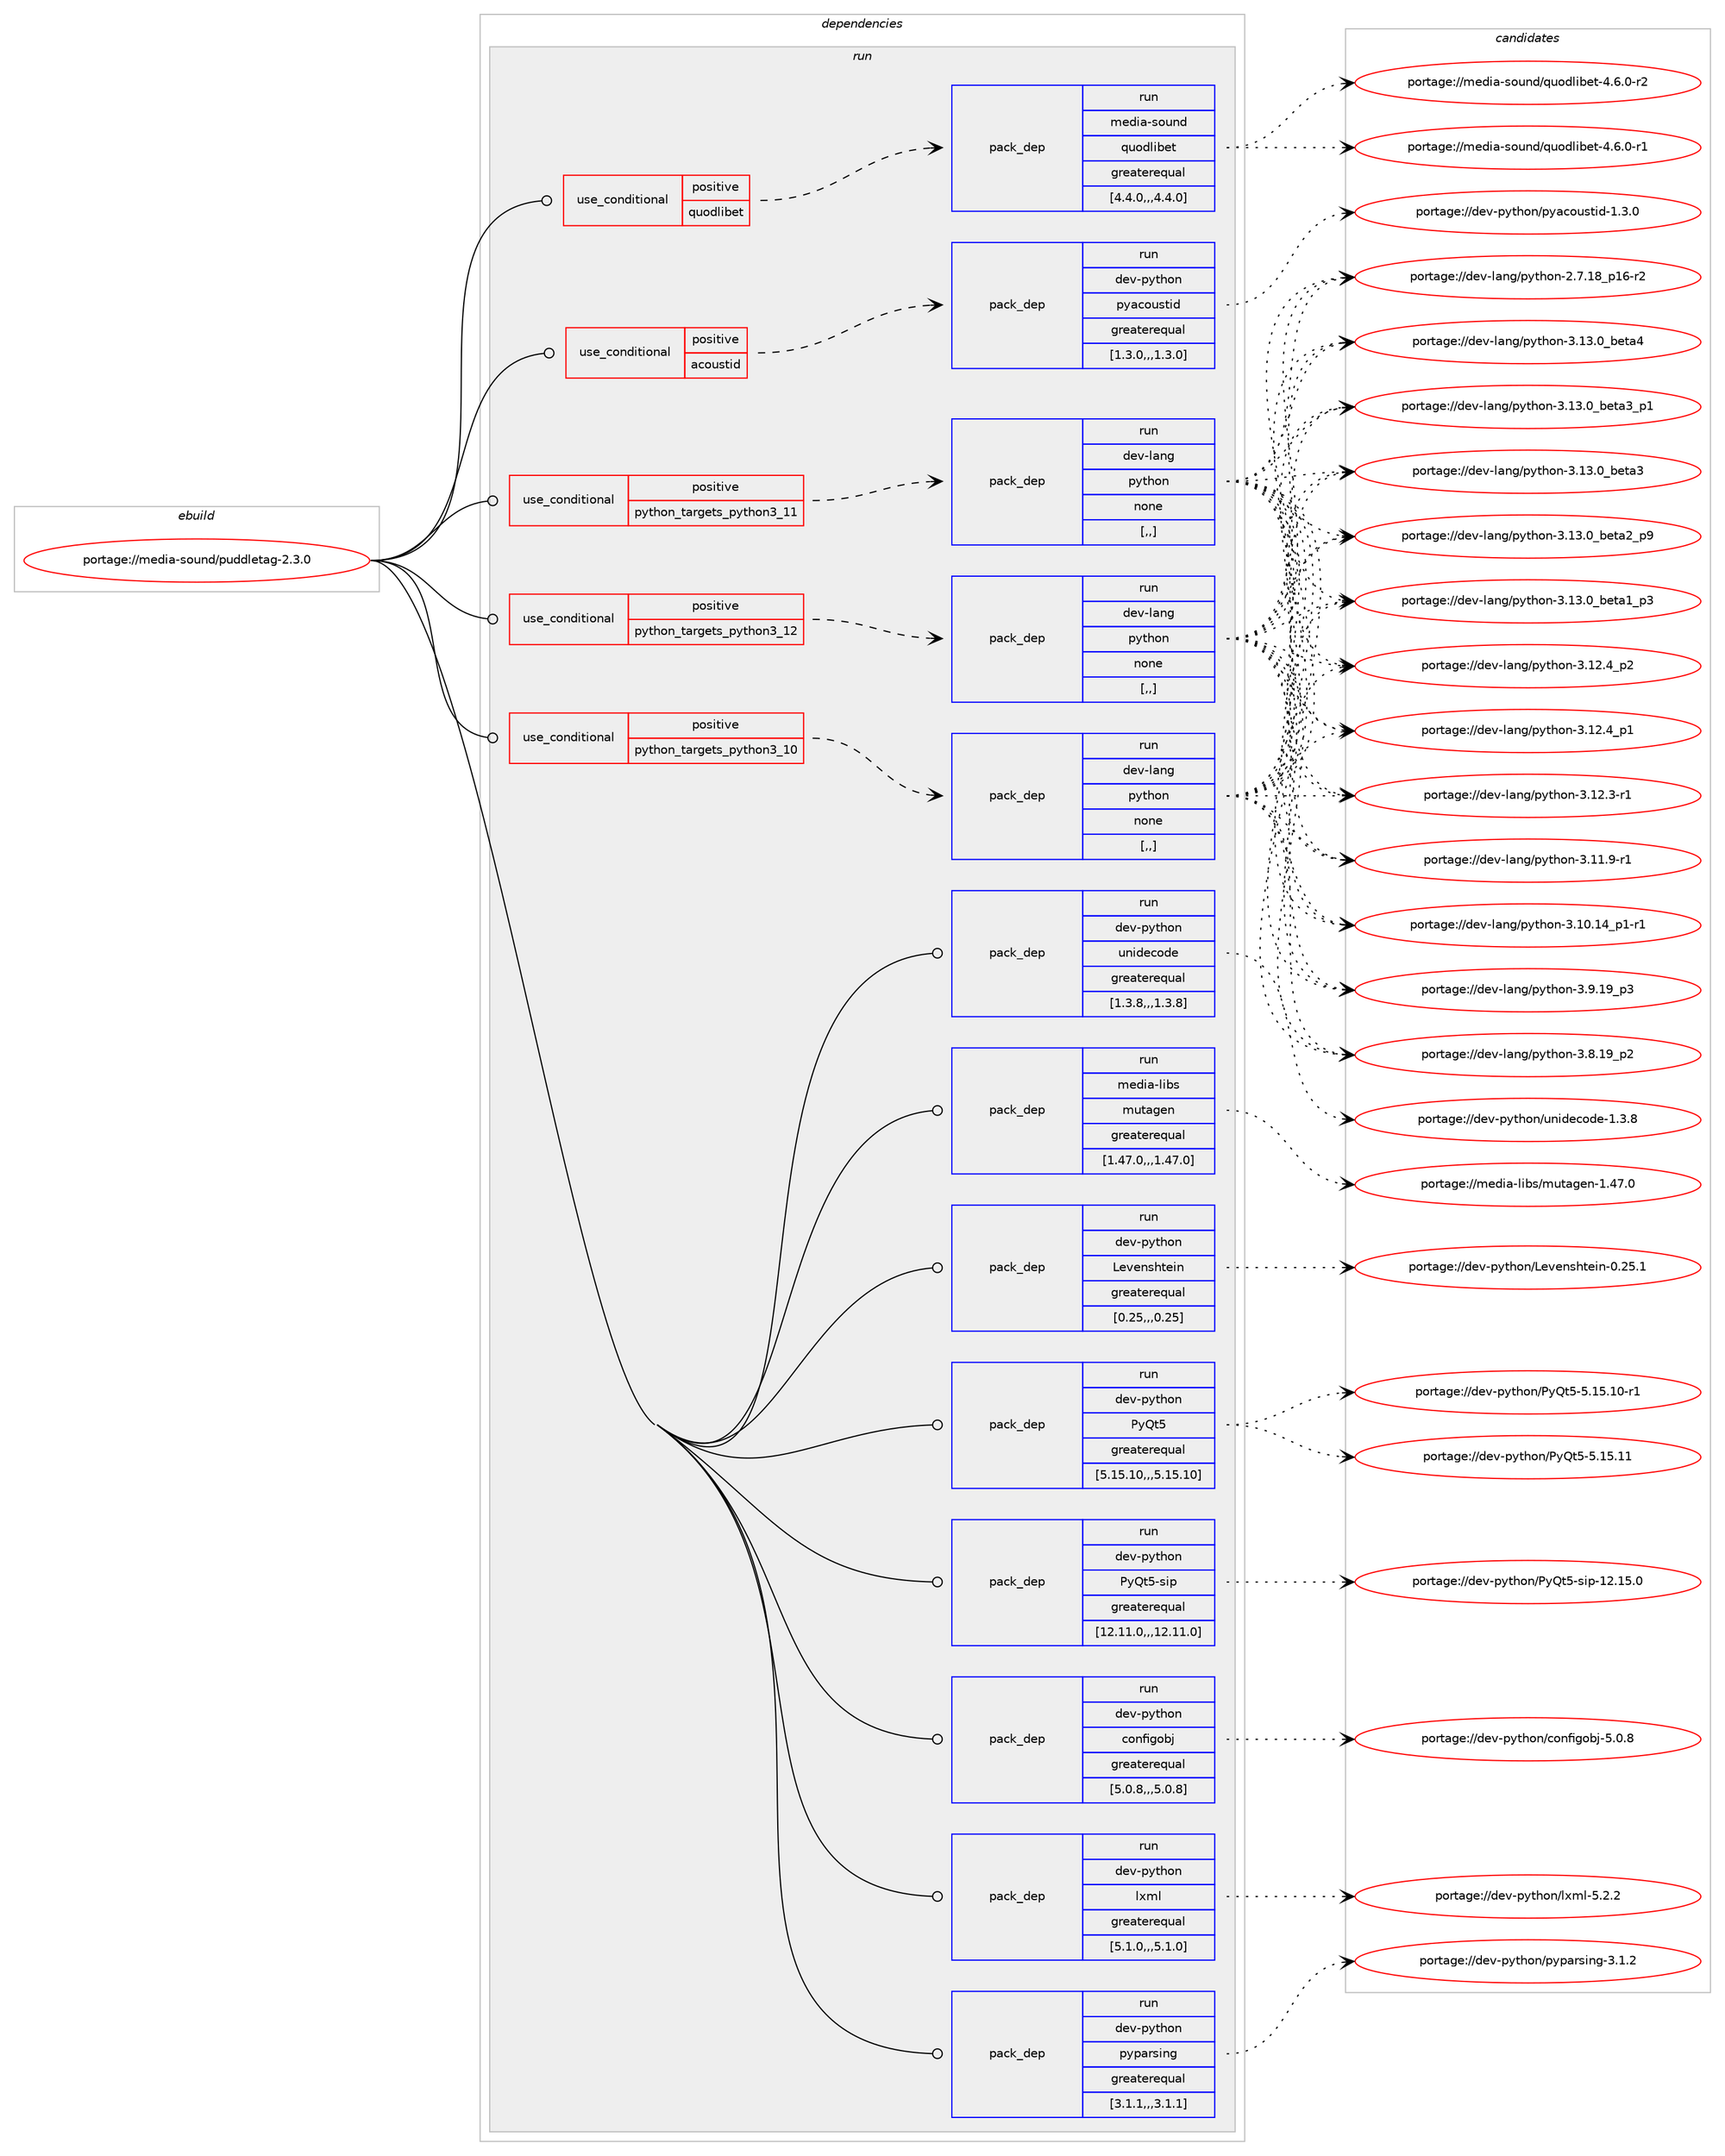 digraph prolog {

# *************
# Graph options
# *************

newrank=true;
concentrate=true;
compound=true;
graph [rankdir=LR,fontname=Helvetica,fontsize=10,ranksep=1.5];#, ranksep=2.5, nodesep=0.2];
edge  [arrowhead=vee];
node  [fontname=Helvetica,fontsize=10];

# **********
# The ebuild
# **********

subgraph cluster_leftcol {
color=gray;
label=<<i>ebuild</i>>;
id [label="portage://media-sound/puddletag-2.3.0", color=red, width=4, href="../media-sound/puddletag-2.3.0.svg"];
}

# ****************
# The dependencies
# ****************

subgraph cluster_midcol {
color=gray;
label=<<i>dependencies</i>>;
subgraph cluster_compile {
fillcolor="#eeeeee";
style=filled;
label=<<i>compile</i>>;
}
subgraph cluster_compileandrun {
fillcolor="#eeeeee";
style=filled;
label=<<i>compile and run</i>>;
}
subgraph cluster_run {
fillcolor="#eeeeee";
style=filled;
label=<<i>run</i>>;
subgraph cond80792 {
dependency318903 [label=<<TABLE BORDER="0" CELLBORDER="1" CELLSPACING="0" CELLPADDING="4"><TR><TD ROWSPAN="3" CELLPADDING="10">use_conditional</TD></TR><TR><TD>positive</TD></TR><TR><TD>acoustid</TD></TR></TABLE>>, shape=none, color=red];
subgraph pack235648 {
dependency318904 [label=<<TABLE BORDER="0" CELLBORDER="1" CELLSPACING="0" CELLPADDING="4" WIDTH="220"><TR><TD ROWSPAN="6" CELLPADDING="30">pack_dep</TD></TR><TR><TD WIDTH="110">run</TD></TR><TR><TD>dev-python</TD></TR><TR><TD>pyacoustid</TD></TR><TR><TD>greaterequal</TD></TR><TR><TD>[1.3.0,,,1.3.0]</TD></TR></TABLE>>, shape=none, color=blue];
}
dependency318903:e -> dependency318904:w [weight=20,style="dashed",arrowhead="vee"];
}
id:e -> dependency318903:w [weight=20,style="solid",arrowhead="odot"];
subgraph cond80793 {
dependency318905 [label=<<TABLE BORDER="0" CELLBORDER="1" CELLSPACING="0" CELLPADDING="4"><TR><TD ROWSPAN="3" CELLPADDING="10">use_conditional</TD></TR><TR><TD>positive</TD></TR><TR><TD>python_targets_python3_10</TD></TR></TABLE>>, shape=none, color=red];
subgraph pack235649 {
dependency318906 [label=<<TABLE BORDER="0" CELLBORDER="1" CELLSPACING="0" CELLPADDING="4" WIDTH="220"><TR><TD ROWSPAN="6" CELLPADDING="30">pack_dep</TD></TR><TR><TD WIDTH="110">run</TD></TR><TR><TD>dev-lang</TD></TR><TR><TD>python</TD></TR><TR><TD>none</TD></TR><TR><TD>[,,]</TD></TR></TABLE>>, shape=none, color=blue];
}
dependency318905:e -> dependency318906:w [weight=20,style="dashed",arrowhead="vee"];
}
id:e -> dependency318905:w [weight=20,style="solid",arrowhead="odot"];
subgraph cond80794 {
dependency318907 [label=<<TABLE BORDER="0" CELLBORDER="1" CELLSPACING="0" CELLPADDING="4"><TR><TD ROWSPAN="3" CELLPADDING="10">use_conditional</TD></TR><TR><TD>positive</TD></TR><TR><TD>python_targets_python3_11</TD></TR></TABLE>>, shape=none, color=red];
subgraph pack235650 {
dependency318908 [label=<<TABLE BORDER="0" CELLBORDER="1" CELLSPACING="0" CELLPADDING="4" WIDTH="220"><TR><TD ROWSPAN="6" CELLPADDING="30">pack_dep</TD></TR><TR><TD WIDTH="110">run</TD></TR><TR><TD>dev-lang</TD></TR><TR><TD>python</TD></TR><TR><TD>none</TD></TR><TR><TD>[,,]</TD></TR></TABLE>>, shape=none, color=blue];
}
dependency318907:e -> dependency318908:w [weight=20,style="dashed",arrowhead="vee"];
}
id:e -> dependency318907:w [weight=20,style="solid",arrowhead="odot"];
subgraph cond80795 {
dependency318909 [label=<<TABLE BORDER="0" CELLBORDER="1" CELLSPACING="0" CELLPADDING="4"><TR><TD ROWSPAN="3" CELLPADDING="10">use_conditional</TD></TR><TR><TD>positive</TD></TR><TR><TD>python_targets_python3_12</TD></TR></TABLE>>, shape=none, color=red];
subgraph pack235651 {
dependency318910 [label=<<TABLE BORDER="0" CELLBORDER="1" CELLSPACING="0" CELLPADDING="4" WIDTH="220"><TR><TD ROWSPAN="6" CELLPADDING="30">pack_dep</TD></TR><TR><TD WIDTH="110">run</TD></TR><TR><TD>dev-lang</TD></TR><TR><TD>python</TD></TR><TR><TD>none</TD></TR><TR><TD>[,,]</TD></TR></TABLE>>, shape=none, color=blue];
}
dependency318909:e -> dependency318910:w [weight=20,style="dashed",arrowhead="vee"];
}
id:e -> dependency318909:w [weight=20,style="solid",arrowhead="odot"];
subgraph cond80796 {
dependency318911 [label=<<TABLE BORDER="0" CELLBORDER="1" CELLSPACING="0" CELLPADDING="4"><TR><TD ROWSPAN="3" CELLPADDING="10">use_conditional</TD></TR><TR><TD>positive</TD></TR><TR><TD>quodlibet</TD></TR></TABLE>>, shape=none, color=red];
subgraph pack235652 {
dependency318912 [label=<<TABLE BORDER="0" CELLBORDER="1" CELLSPACING="0" CELLPADDING="4" WIDTH="220"><TR><TD ROWSPAN="6" CELLPADDING="30">pack_dep</TD></TR><TR><TD WIDTH="110">run</TD></TR><TR><TD>media-sound</TD></TR><TR><TD>quodlibet</TD></TR><TR><TD>greaterequal</TD></TR><TR><TD>[4.4.0,,,4.4.0]</TD></TR></TABLE>>, shape=none, color=blue];
}
dependency318911:e -> dependency318912:w [weight=20,style="dashed",arrowhead="vee"];
}
id:e -> dependency318911:w [weight=20,style="solid",arrowhead="odot"];
subgraph pack235653 {
dependency318913 [label=<<TABLE BORDER="0" CELLBORDER="1" CELLSPACING="0" CELLPADDING="4" WIDTH="220"><TR><TD ROWSPAN="6" CELLPADDING="30">pack_dep</TD></TR><TR><TD WIDTH="110">run</TD></TR><TR><TD>dev-python</TD></TR><TR><TD>Levenshtein</TD></TR><TR><TD>greaterequal</TD></TR><TR><TD>[0.25,,,0.25]</TD></TR></TABLE>>, shape=none, color=blue];
}
id:e -> dependency318913:w [weight=20,style="solid",arrowhead="odot"];
subgraph pack235654 {
dependency318914 [label=<<TABLE BORDER="0" CELLBORDER="1" CELLSPACING="0" CELLPADDING="4" WIDTH="220"><TR><TD ROWSPAN="6" CELLPADDING="30">pack_dep</TD></TR><TR><TD WIDTH="110">run</TD></TR><TR><TD>dev-python</TD></TR><TR><TD>PyQt5</TD></TR><TR><TD>greaterequal</TD></TR><TR><TD>[5.15.10,,,5.15.10]</TD></TR></TABLE>>, shape=none, color=blue];
}
id:e -> dependency318914:w [weight=20,style="solid",arrowhead="odot"];
subgraph pack235655 {
dependency318915 [label=<<TABLE BORDER="0" CELLBORDER="1" CELLSPACING="0" CELLPADDING="4" WIDTH="220"><TR><TD ROWSPAN="6" CELLPADDING="30">pack_dep</TD></TR><TR><TD WIDTH="110">run</TD></TR><TR><TD>dev-python</TD></TR><TR><TD>PyQt5-sip</TD></TR><TR><TD>greaterequal</TD></TR><TR><TD>[12.11.0,,,12.11.0]</TD></TR></TABLE>>, shape=none, color=blue];
}
id:e -> dependency318915:w [weight=20,style="solid",arrowhead="odot"];
subgraph pack235656 {
dependency318916 [label=<<TABLE BORDER="0" CELLBORDER="1" CELLSPACING="0" CELLPADDING="4" WIDTH="220"><TR><TD ROWSPAN="6" CELLPADDING="30">pack_dep</TD></TR><TR><TD WIDTH="110">run</TD></TR><TR><TD>dev-python</TD></TR><TR><TD>configobj</TD></TR><TR><TD>greaterequal</TD></TR><TR><TD>[5.0.8,,,5.0.8]</TD></TR></TABLE>>, shape=none, color=blue];
}
id:e -> dependency318916:w [weight=20,style="solid",arrowhead="odot"];
subgraph pack235657 {
dependency318917 [label=<<TABLE BORDER="0" CELLBORDER="1" CELLSPACING="0" CELLPADDING="4" WIDTH="220"><TR><TD ROWSPAN="6" CELLPADDING="30">pack_dep</TD></TR><TR><TD WIDTH="110">run</TD></TR><TR><TD>dev-python</TD></TR><TR><TD>lxml</TD></TR><TR><TD>greaterequal</TD></TR><TR><TD>[5.1.0,,,5.1.0]</TD></TR></TABLE>>, shape=none, color=blue];
}
id:e -> dependency318917:w [weight=20,style="solid",arrowhead="odot"];
subgraph pack235658 {
dependency318918 [label=<<TABLE BORDER="0" CELLBORDER="1" CELLSPACING="0" CELLPADDING="4" WIDTH="220"><TR><TD ROWSPAN="6" CELLPADDING="30">pack_dep</TD></TR><TR><TD WIDTH="110">run</TD></TR><TR><TD>dev-python</TD></TR><TR><TD>pyparsing</TD></TR><TR><TD>greaterequal</TD></TR><TR><TD>[3.1.1,,,3.1.1]</TD></TR></TABLE>>, shape=none, color=blue];
}
id:e -> dependency318918:w [weight=20,style="solid",arrowhead="odot"];
subgraph pack235659 {
dependency318919 [label=<<TABLE BORDER="0" CELLBORDER="1" CELLSPACING="0" CELLPADDING="4" WIDTH="220"><TR><TD ROWSPAN="6" CELLPADDING="30">pack_dep</TD></TR><TR><TD WIDTH="110">run</TD></TR><TR><TD>dev-python</TD></TR><TR><TD>unidecode</TD></TR><TR><TD>greaterequal</TD></TR><TR><TD>[1.3.8,,,1.3.8]</TD></TR></TABLE>>, shape=none, color=blue];
}
id:e -> dependency318919:w [weight=20,style="solid",arrowhead="odot"];
subgraph pack235660 {
dependency318920 [label=<<TABLE BORDER="0" CELLBORDER="1" CELLSPACING="0" CELLPADDING="4" WIDTH="220"><TR><TD ROWSPAN="6" CELLPADDING="30">pack_dep</TD></TR><TR><TD WIDTH="110">run</TD></TR><TR><TD>media-libs</TD></TR><TR><TD>mutagen</TD></TR><TR><TD>greaterequal</TD></TR><TR><TD>[1.47.0,,,1.47.0]</TD></TR></TABLE>>, shape=none, color=blue];
}
id:e -> dependency318920:w [weight=20,style="solid",arrowhead="odot"];
}
}

# **************
# The candidates
# **************

subgraph cluster_choices {
rank=same;
color=gray;
label=<<i>candidates</i>>;

subgraph choice235648 {
color=black;
nodesep=1;
choice10010111845112121116104111110471121219799111117115116105100454946514648 [label="portage://dev-python/pyacoustid-1.3.0", color=red, width=4,href="../dev-python/pyacoustid-1.3.0.svg"];
dependency318904:e -> choice10010111845112121116104111110471121219799111117115116105100454946514648:w [style=dotted,weight="100"];
}
subgraph choice235649 {
color=black;
nodesep=1;
choice1001011184510897110103471121211161041111104551464951464895981011169752 [label="portage://dev-lang/python-3.13.0_beta4", color=red, width=4,href="../dev-lang/python-3.13.0_beta4.svg"];
choice10010111845108971101034711212111610411111045514649514648959810111697519511249 [label="portage://dev-lang/python-3.13.0_beta3_p1", color=red, width=4,href="../dev-lang/python-3.13.0_beta3_p1.svg"];
choice1001011184510897110103471121211161041111104551464951464895981011169751 [label="portage://dev-lang/python-3.13.0_beta3", color=red, width=4,href="../dev-lang/python-3.13.0_beta3.svg"];
choice10010111845108971101034711212111610411111045514649514648959810111697509511257 [label="portage://dev-lang/python-3.13.0_beta2_p9", color=red, width=4,href="../dev-lang/python-3.13.0_beta2_p9.svg"];
choice10010111845108971101034711212111610411111045514649514648959810111697499511251 [label="portage://dev-lang/python-3.13.0_beta1_p3", color=red, width=4,href="../dev-lang/python-3.13.0_beta1_p3.svg"];
choice100101118451089711010347112121116104111110455146495046529511250 [label="portage://dev-lang/python-3.12.4_p2", color=red, width=4,href="../dev-lang/python-3.12.4_p2.svg"];
choice100101118451089711010347112121116104111110455146495046529511249 [label="portage://dev-lang/python-3.12.4_p1", color=red, width=4,href="../dev-lang/python-3.12.4_p1.svg"];
choice100101118451089711010347112121116104111110455146495046514511449 [label="portage://dev-lang/python-3.12.3-r1", color=red, width=4,href="../dev-lang/python-3.12.3-r1.svg"];
choice100101118451089711010347112121116104111110455146494946574511449 [label="portage://dev-lang/python-3.11.9-r1", color=red, width=4,href="../dev-lang/python-3.11.9-r1.svg"];
choice100101118451089711010347112121116104111110455146494846495295112494511449 [label="portage://dev-lang/python-3.10.14_p1-r1", color=red, width=4,href="../dev-lang/python-3.10.14_p1-r1.svg"];
choice100101118451089711010347112121116104111110455146574649579511251 [label="portage://dev-lang/python-3.9.19_p3", color=red, width=4,href="../dev-lang/python-3.9.19_p3.svg"];
choice100101118451089711010347112121116104111110455146564649579511250 [label="portage://dev-lang/python-3.8.19_p2", color=red, width=4,href="../dev-lang/python-3.8.19_p2.svg"];
choice100101118451089711010347112121116104111110455046554649569511249544511450 [label="portage://dev-lang/python-2.7.18_p16-r2", color=red, width=4,href="../dev-lang/python-2.7.18_p16-r2.svg"];
dependency318906:e -> choice1001011184510897110103471121211161041111104551464951464895981011169752:w [style=dotted,weight="100"];
dependency318906:e -> choice10010111845108971101034711212111610411111045514649514648959810111697519511249:w [style=dotted,weight="100"];
dependency318906:e -> choice1001011184510897110103471121211161041111104551464951464895981011169751:w [style=dotted,weight="100"];
dependency318906:e -> choice10010111845108971101034711212111610411111045514649514648959810111697509511257:w [style=dotted,weight="100"];
dependency318906:e -> choice10010111845108971101034711212111610411111045514649514648959810111697499511251:w [style=dotted,weight="100"];
dependency318906:e -> choice100101118451089711010347112121116104111110455146495046529511250:w [style=dotted,weight="100"];
dependency318906:e -> choice100101118451089711010347112121116104111110455146495046529511249:w [style=dotted,weight="100"];
dependency318906:e -> choice100101118451089711010347112121116104111110455146495046514511449:w [style=dotted,weight="100"];
dependency318906:e -> choice100101118451089711010347112121116104111110455146494946574511449:w [style=dotted,weight="100"];
dependency318906:e -> choice100101118451089711010347112121116104111110455146494846495295112494511449:w [style=dotted,weight="100"];
dependency318906:e -> choice100101118451089711010347112121116104111110455146574649579511251:w [style=dotted,weight="100"];
dependency318906:e -> choice100101118451089711010347112121116104111110455146564649579511250:w [style=dotted,weight="100"];
dependency318906:e -> choice100101118451089711010347112121116104111110455046554649569511249544511450:w [style=dotted,weight="100"];
}
subgraph choice235650 {
color=black;
nodesep=1;
choice1001011184510897110103471121211161041111104551464951464895981011169752 [label="portage://dev-lang/python-3.13.0_beta4", color=red, width=4,href="../dev-lang/python-3.13.0_beta4.svg"];
choice10010111845108971101034711212111610411111045514649514648959810111697519511249 [label="portage://dev-lang/python-3.13.0_beta3_p1", color=red, width=4,href="../dev-lang/python-3.13.0_beta3_p1.svg"];
choice1001011184510897110103471121211161041111104551464951464895981011169751 [label="portage://dev-lang/python-3.13.0_beta3", color=red, width=4,href="../dev-lang/python-3.13.0_beta3.svg"];
choice10010111845108971101034711212111610411111045514649514648959810111697509511257 [label="portage://dev-lang/python-3.13.0_beta2_p9", color=red, width=4,href="../dev-lang/python-3.13.0_beta2_p9.svg"];
choice10010111845108971101034711212111610411111045514649514648959810111697499511251 [label="portage://dev-lang/python-3.13.0_beta1_p3", color=red, width=4,href="../dev-lang/python-3.13.0_beta1_p3.svg"];
choice100101118451089711010347112121116104111110455146495046529511250 [label="portage://dev-lang/python-3.12.4_p2", color=red, width=4,href="../dev-lang/python-3.12.4_p2.svg"];
choice100101118451089711010347112121116104111110455146495046529511249 [label="portage://dev-lang/python-3.12.4_p1", color=red, width=4,href="../dev-lang/python-3.12.4_p1.svg"];
choice100101118451089711010347112121116104111110455146495046514511449 [label="portage://dev-lang/python-3.12.3-r1", color=red, width=4,href="../dev-lang/python-3.12.3-r1.svg"];
choice100101118451089711010347112121116104111110455146494946574511449 [label="portage://dev-lang/python-3.11.9-r1", color=red, width=4,href="../dev-lang/python-3.11.9-r1.svg"];
choice100101118451089711010347112121116104111110455146494846495295112494511449 [label="portage://dev-lang/python-3.10.14_p1-r1", color=red, width=4,href="../dev-lang/python-3.10.14_p1-r1.svg"];
choice100101118451089711010347112121116104111110455146574649579511251 [label="portage://dev-lang/python-3.9.19_p3", color=red, width=4,href="../dev-lang/python-3.9.19_p3.svg"];
choice100101118451089711010347112121116104111110455146564649579511250 [label="portage://dev-lang/python-3.8.19_p2", color=red, width=4,href="../dev-lang/python-3.8.19_p2.svg"];
choice100101118451089711010347112121116104111110455046554649569511249544511450 [label="portage://dev-lang/python-2.7.18_p16-r2", color=red, width=4,href="../dev-lang/python-2.7.18_p16-r2.svg"];
dependency318908:e -> choice1001011184510897110103471121211161041111104551464951464895981011169752:w [style=dotted,weight="100"];
dependency318908:e -> choice10010111845108971101034711212111610411111045514649514648959810111697519511249:w [style=dotted,weight="100"];
dependency318908:e -> choice1001011184510897110103471121211161041111104551464951464895981011169751:w [style=dotted,weight="100"];
dependency318908:e -> choice10010111845108971101034711212111610411111045514649514648959810111697509511257:w [style=dotted,weight="100"];
dependency318908:e -> choice10010111845108971101034711212111610411111045514649514648959810111697499511251:w [style=dotted,weight="100"];
dependency318908:e -> choice100101118451089711010347112121116104111110455146495046529511250:w [style=dotted,weight="100"];
dependency318908:e -> choice100101118451089711010347112121116104111110455146495046529511249:w [style=dotted,weight="100"];
dependency318908:e -> choice100101118451089711010347112121116104111110455146495046514511449:w [style=dotted,weight="100"];
dependency318908:e -> choice100101118451089711010347112121116104111110455146494946574511449:w [style=dotted,weight="100"];
dependency318908:e -> choice100101118451089711010347112121116104111110455146494846495295112494511449:w [style=dotted,weight="100"];
dependency318908:e -> choice100101118451089711010347112121116104111110455146574649579511251:w [style=dotted,weight="100"];
dependency318908:e -> choice100101118451089711010347112121116104111110455146564649579511250:w [style=dotted,weight="100"];
dependency318908:e -> choice100101118451089711010347112121116104111110455046554649569511249544511450:w [style=dotted,weight="100"];
}
subgraph choice235651 {
color=black;
nodesep=1;
choice1001011184510897110103471121211161041111104551464951464895981011169752 [label="portage://dev-lang/python-3.13.0_beta4", color=red, width=4,href="../dev-lang/python-3.13.0_beta4.svg"];
choice10010111845108971101034711212111610411111045514649514648959810111697519511249 [label="portage://dev-lang/python-3.13.0_beta3_p1", color=red, width=4,href="../dev-lang/python-3.13.0_beta3_p1.svg"];
choice1001011184510897110103471121211161041111104551464951464895981011169751 [label="portage://dev-lang/python-3.13.0_beta3", color=red, width=4,href="../dev-lang/python-3.13.0_beta3.svg"];
choice10010111845108971101034711212111610411111045514649514648959810111697509511257 [label="portage://dev-lang/python-3.13.0_beta2_p9", color=red, width=4,href="../dev-lang/python-3.13.0_beta2_p9.svg"];
choice10010111845108971101034711212111610411111045514649514648959810111697499511251 [label="portage://dev-lang/python-3.13.0_beta1_p3", color=red, width=4,href="../dev-lang/python-3.13.0_beta1_p3.svg"];
choice100101118451089711010347112121116104111110455146495046529511250 [label="portage://dev-lang/python-3.12.4_p2", color=red, width=4,href="../dev-lang/python-3.12.4_p2.svg"];
choice100101118451089711010347112121116104111110455146495046529511249 [label="portage://dev-lang/python-3.12.4_p1", color=red, width=4,href="../dev-lang/python-3.12.4_p1.svg"];
choice100101118451089711010347112121116104111110455146495046514511449 [label="portage://dev-lang/python-3.12.3-r1", color=red, width=4,href="../dev-lang/python-3.12.3-r1.svg"];
choice100101118451089711010347112121116104111110455146494946574511449 [label="portage://dev-lang/python-3.11.9-r1", color=red, width=4,href="../dev-lang/python-3.11.9-r1.svg"];
choice100101118451089711010347112121116104111110455146494846495295112494511449 [label="portage://dev-lang/python-3.10.14_p1-r1", color=red, width=4,href="../dev-lang/python-3.10.14_p1-r1.svg"];
choice100101118451089711010347112121116104111110455146574649579511251 [label="portage://dev-lang/python-3.9.19_p3", color=red, width=4,href="../dev-lang/python-3.9.19_p3.svg"];
choice100101118451089711010347112121116104111110455146564649579511250 [label="portage://dev-lang/python-3.8.19_p2", color=red, width=4,href="../dev-lang/python-3.8.19_p2.svg"];
choice100101118451089711010347112121116104111110455046554649569511249544511450 [label="portage://dev-lang/python-2.7.18_p16-r2", color=red, width=4,href="../dev-lang/python-2.7.18_p16-r2.svg"];
dependency318910:e -> choice1001011184510897110103471121211161041111104551464951464895981011169752:w [style=dotted,weight="100"];
dependency318910:e -> choice10010111845108971101034711212111610411111045514649514648959810111697519511249:w [style=dotted,weight="100"];
dependency318910:e -> choice1001011184510897110103471121211161041111104551464951464895981011169751:w [style=dotted,weight="100"];
dependency318910:e -> choice10010111845108971101034711212111610411111045514649514648959810111697509511257:w [style=dotted,weight="100"];
dependency318910:e -> choice10010111845108971101034711212111610411111045514649514648959810111697499511251:w [style=dotted,weight="100"];
dependency318910:e -> choice100101118451089711010347112121116104111110455146495046529511250:w [style=dotted,weight="100"];
dependency318910:e -> choice100101118451089711010347112121116104111110455146495046529511249:w [style=dotted,weight="100"];
dependency318910:e -> choice100101118451089711010347112121116104111110455146495046514511449:w [style=dotted,weight="100"];
dependency318910:e -> choice100101118451089711010347112121116104111110455146494946574511449:w [style=dotted,weight="100"];
dependency318910:e -> choice100101118451089711010347112121116104111110455146494846495295112494511449:w [style=dotted,weight="100"];
dependency318910:e -> choice100101118451089711010347112121116104111110455146574649579511251:w [style=dotted,weight="100"];
dependency318910:e -> choice100101118451089711010347112121116104111110455146564649579511250:w [style=dotted,weight="100"];
dependency318910:e -> choice100101118451089711010347112121116104111110455046554649569511249544511450:w [style=dotted,weight="100"];
}
subgraph choice235652 {
color=black;
nodesep=1;
choice109101100105974511511111711010047113117111100108105981011164552465446484511450 [label="portage://media-sound/quodlibet-4.6.0-r2", color=red, width=4,href="../media-sound/quodlibet-4.6.0-r2.svg"];
choice109101100105974511511111711010047113117111100108105981011164552465446484511449 [label="portage://media-sound/quodlibet-4.6.0-r1", color=red, width=4,href="../media-sound/quodlibet-4.6.0-r1.svg"];
dependency318912:e -> choice109101100105974511511111711010047113117111100108105981011164552465446484511450:w [style=dotted,weight="100"];
dependency318912:e -> choice109101100105974511511111711010047113117111100108105981011164552465446484511449:w [style=dotted,weight="100"];
}
subgraph choice235653 {
color=black;
nodesep=1;
choice10010111845112121116104111110477610111810111011510411610110511045484650534649 [label="portage://dev-python/Levenshtein-0.25.1", color=red, width=4,href="../dev-python/Levenshtein-0.25.1.svg"];
dependency318913:e -> choice10010111845112121116104111110477610111810111011510411610110511045484650534649:w [style=dotted,weight="100"];
}
subgraph choice235654 {
color=black;
nodesep=1;
choice10010111845112121116104111110478012181116534553464953464949 [label="portage://dev-python/PyQt5-5.15.11", color=red, width=4,href="../dev-python/PyQt5-5.15.11.svg"];
choice100101118451121211161041111104780121811165345534649534649484511449 [label="portage://dev-python/PyQt5-5.15.10-r1", color=red, width=4,href="../dev-python/PyQt5-5.15.10-r1.svg"];
dependency318914:e -> choice10010111845112121116104111110478012181116534553464953464949:w [style=dotted,weight="100"];
dependency318914:e -> choice100101118451121211161041111104780121811165345534649534649484511449:w [style=dotted,weight="100"];
}
subgraph choice235655 {
color=black;
nodesep=1;
choice1001011184511212111610411111047801218111653451151051124549504649534648 [label="portage://dev-python/PyQt5-sip-12.15.0", color=red, width=4,href="../dev-python/PyQt5-sip-12.15.0.svg"];
dependency318915:e -> choice1001011184511212111610411111047801218111653451151051124549504649534648:w [style=dotted,weight="100"];
}
subgraph choice235656 {
color=black;
nodesep=1;
choice10010111845112121116104111110479911111010210510311198106455346484656 [label="portage://dev-python/configobj-5.0.8", color=red, width=4,href="../dev-python/configobj-5.0.8.svg"];
dependency318916:e -> choice10010111845112121116104111110479911111010210510311198106455346484656:w [style=dotted,weight="100"];
}
subgraph choice235657 {
color=black;
nodesep=1;
choice1001011184511212111610411111047108120109108455346504650 [label="portage://dev-python/lxml-5.2.2", color=red, width=4,href="../dev-python/lxml-5.2.2.svg"];
dependency318917:e -> choice1001011184511212111610411111047108120109108455346504650:w [style=dotted,weight="100"];
}
subgraph choice235658 {
color=black;
nodesep=1;
choice100101118451121211161041111104711212111297114115105110103455146494650 [label="portage://dev-python/pyparsing-3.1.2", color=red, width=4,href="../dev-python/pyparsing-3.1.2.svg"];
dependency318918:e -> choice100101118451121211161041111104711212111297114115105110103455146494650:w [style=dotted,weight="100"];
}
subgraph choice235659 {
color=black;
nodesep=1;
choice100101118451121211161041111104711711010510010199111100101454946514656 [label="portage://dev-python/unidecode-1.3.8", color=red, width=4,href="../dev-python/unidecode-1.3.8.svg"];
dependency318919:e -> choice100101118451121211161041111104711711010510010199111100101454946514656:w [style=dotted,weight="100"];
}
subgraph choice235660 {
color=black;
nodesep=1;
choice109101100105974510810598115471091171169710310111045494652554648 [label="portage://media-libs/mutagen-1.47.0", color=red, width=4,href="../media-libs/mutagen-1.47.0.svg"];
dependency318920:e -> choice109101100105974510810598115471091171169710310111045494652554648:w [style=dotted,weight="100"];
}
}

}
